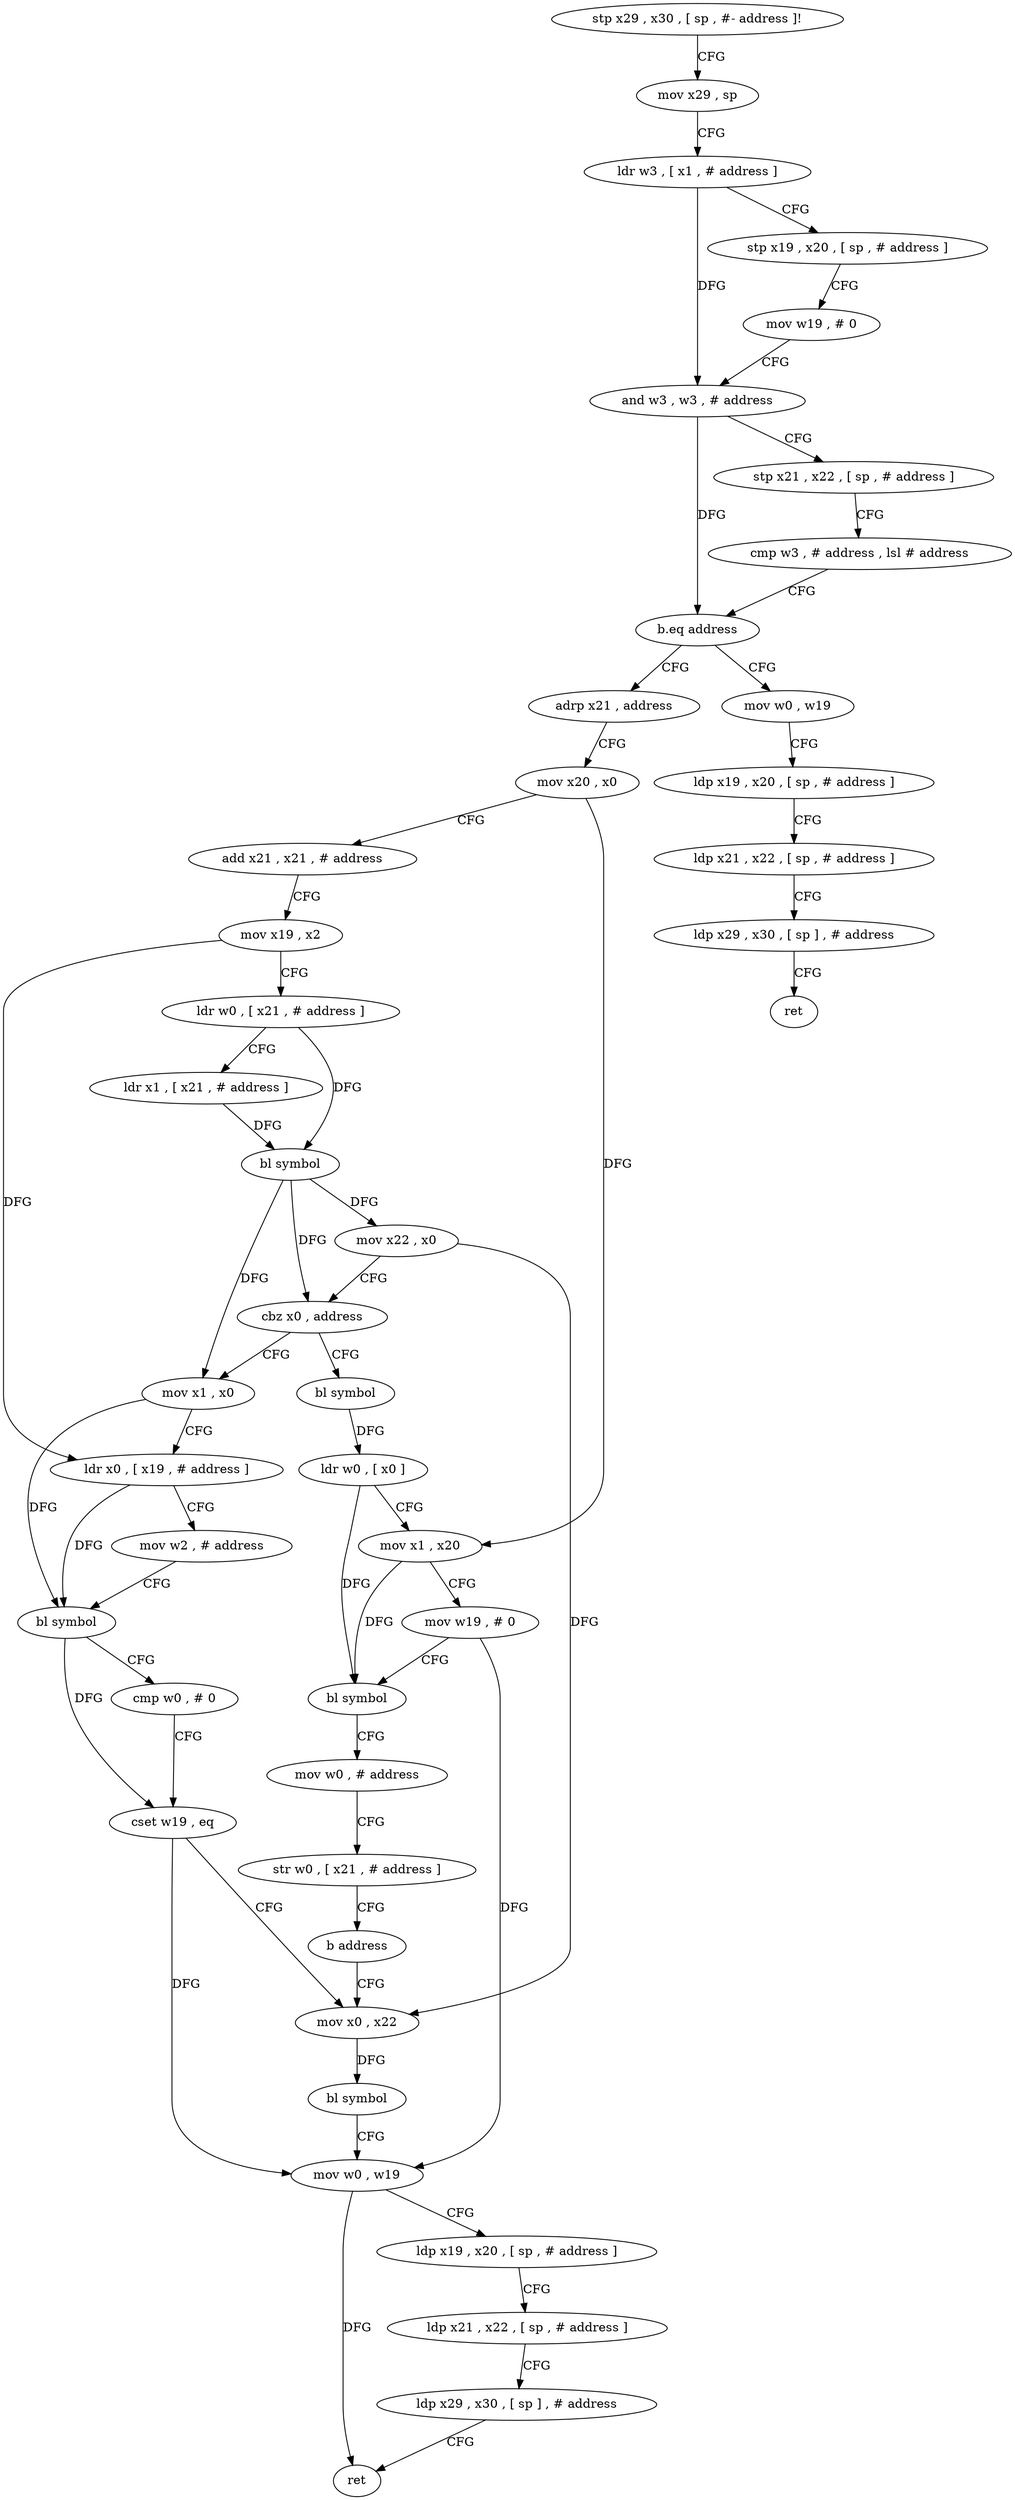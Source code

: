 digraph "func" {
"4216632" [label = "stp x29 , x30 , [ sp , #- address ]!" ]
"4216636" [label = "mov x29 , sp" ]
"4216640" [label = "ldr w3 , [ x1 , # address ]" ]
"4216644" [label = "stp x19 , x20 , [ sp , # address ]" ]
"4216648" [label = "mov w19 , # 0" ]
"4216652" [label = "and w3 , w3 , # address" ]
"4216656" [label = "stp x21 , x22 , [ sp , # address ]" ]
"4216660" [label = "cmp w3 , # address , lsl # address" ]
"4216664" [label = "b.eq address" ]
"4216688" [label = "adrp x21 , address" ]
"4216668" [label = "mov w0 , w19" ]
"4216692" [label = "mov x20 , x0" ]
"4216696" [label = "add x21 , x21 , # address" ]
"4216700" [label = "mov x19 , x2" ]
"4216704" [label = "ldr w0 , [ x21 , # address ]" ]
"4216708" [label = "ldr x1 , [ x21 , # address ]" ]
"4216712" [label = "bl symbol" ]
"4216716" [label = "mov x22 , x0" ]
"4216720" [label = "cbz x0 , address" ]
"4216776" [label = "bl symbol" ]
"4216724" [label = "mov x1 , x0" ]
"4216672" [label = "ldp x19 , x20 , [ sp , # address ]" ]
"4216676" [label = "ldp x21 , x22 , [ sp , # address ]" ]
"4216680" [label = "ldp x29 , x30 , [ sp ] , # address" ]
"4216684" [label = "ret" ]
"4216780" [label = "ldr w0 , [ x0 ]" ]
"4216784" [label = "mov x1 , x20" ]
"4216788" [label = "mov w19 , # 0" ]
"4216792" [label = "bl symbol" ]
"4216796" [label = "mov w0 , # address" ]
"4216800" [label = "str w0 , [ x21 , # address ]" ]
"4216804" [label = "b address" ]
"4216748" [label = "mov x0 , x22" ]
"4216728" [label = "ldr x0 , [ x19 , # address ]" ]
"4216732" [label = "mov w2 , # address" ]
"4216736" [label = "bl symbol" ]
"4216740" [label = "cmp w0 , # 0" ]
"4216744" [label = "cset w19 , eq" ]
"4216752" [label = "bl symbol" ]
"4216756" [label = "mov w0 , w19" ]
"4216760" [label = "ldp x19 , x20 , [ sp , # address ]" ]
"4216764" [label = "ldp x21 , x22 , [ sp , # address ]" ]
"4216768" [label = "ldp x29 , x30 , [ sp ] , # address" ]
"4216772" [label = "ret" ]
"4216632" -> "4216636" [ label = "CFG" ]
"4216636" -> "4216640" [ label = "CFG" ]
"4216640" -> "4216644" [ label = "CFG" ]
"4216640" -> "4216652" [ label = "DFG" ]
"4216644" -> "4216648" [ label = "CFG" ]
"4216648" -> "4216652" [ label = "CFG" ]
"4216652" -> "4216656" [ label = "CFG" ]
"4216652" -> "4216664" [ label = "DFG" ]
"4216656" -> "4216660" [ label = "CFG" ]
"4216660" -> "4216664" [ label = "CFG" ]
"4216664" -> "4216688" [ label = "CFG" ]
"4216664" -> "4216668" [ label = "CFG" ]
"4216688" -> "4216692" [ label = "CFG" ]
"4216668" -> "4216672" [ label = "CFG" ]
"4216692" -> "4216696" [ label = "CFG" ]
"4216692" -> "4216784" [ label = "DFG" ]
"4216696" -> "4216700" [ label = "CFG" ]
"4216700" -> "4216704" [ label = "CFG" ]
"4216700" -> "4216728" [ label = "DFG" ]
"4216704" -> "4216708" [ label = "CFG" ]
"4216704" -> "4216712" [ label = "DFG" ]
"4216708" -> "4216712" [ label = "DFG" ]
"4216712" -> "4216716" [ label = "DFG" ]
"4216712" -> "4216720" [ label = "DFG" ]
"4216712" -> "4216724" [ label = "DFG" ]
"4216716" -> "4216720" [ label = "CFG" ]
"4216716" -> "4216748" [ label = "DFG" ]
"4216720" -> "4216776" [ label = "CFG" ]
"4216720" -> "4216724" [ label = "CFG" ]
"4216776" -> "4216780" [ label = "DFG" ]
"4216724" -> "4216728" [ label = "CFG" ]
"4216724" -> "4216736" [ label = "DFG" ]
"4216672" -> "4216676" [ label = "CFG" ]
"4216676" -> "4216680" [ label = "CFG" ]
"4216680" -> "4216684" [ label = "CFG" ]
"4216780" -> "4216784" [ label = "CFG" ]
"4216780" -> "4216792" [ label = "DFG" ]
"4216784" -> "4216788" [ label = "CFG" ]
"4216784" -> "4216792" [ label = "DFG" ]
"4216788" -> "4216792" [ label = "CFG" ]
"4216788" -> "4216756" [ label = "DFG" ]
"4216792" -> "4216796" [ label = "CFG" ]
"4216796" -> "4216800" [ label = "CFG" ]
"4216800" -> "4216804" [ label = "CFG" ]
"4216804" -> "4216748" [ label = "CFG" ]
"4216748" -> "4216752" [ label = "DFG" ]
"4216728" -> "4216732" [ label = "CFG" ]
"4216728" -> "4216736" [ label = "DFG" ]
"4216732" -> "4216736" [ label = "CFG" ]
"4216736" -> "4216740" [ label = "CFG" ]
"4216736" -> "4216744" [ label = "DFG" ]
"4216740" -> "4216744" [ label = "CFG" ]
"4216744" -> "4216748" [ label = "CFG" ]
"4216744" -> "4216756" [ label = "DFG" ]
"4216752" -> "4216756" [ label = "CFG" ]
"4216756" -> "4216760" [ label = "CFG" ]
"4216756" -> "4216772" [ label = "DFG" ]
"4216760" -> "4216764" [ label = "CFG" ]
"4216764" -> "4216768" [ label = "CFG" ]
"4216768" -> "4216772" [ label = "CFG" ]
}
